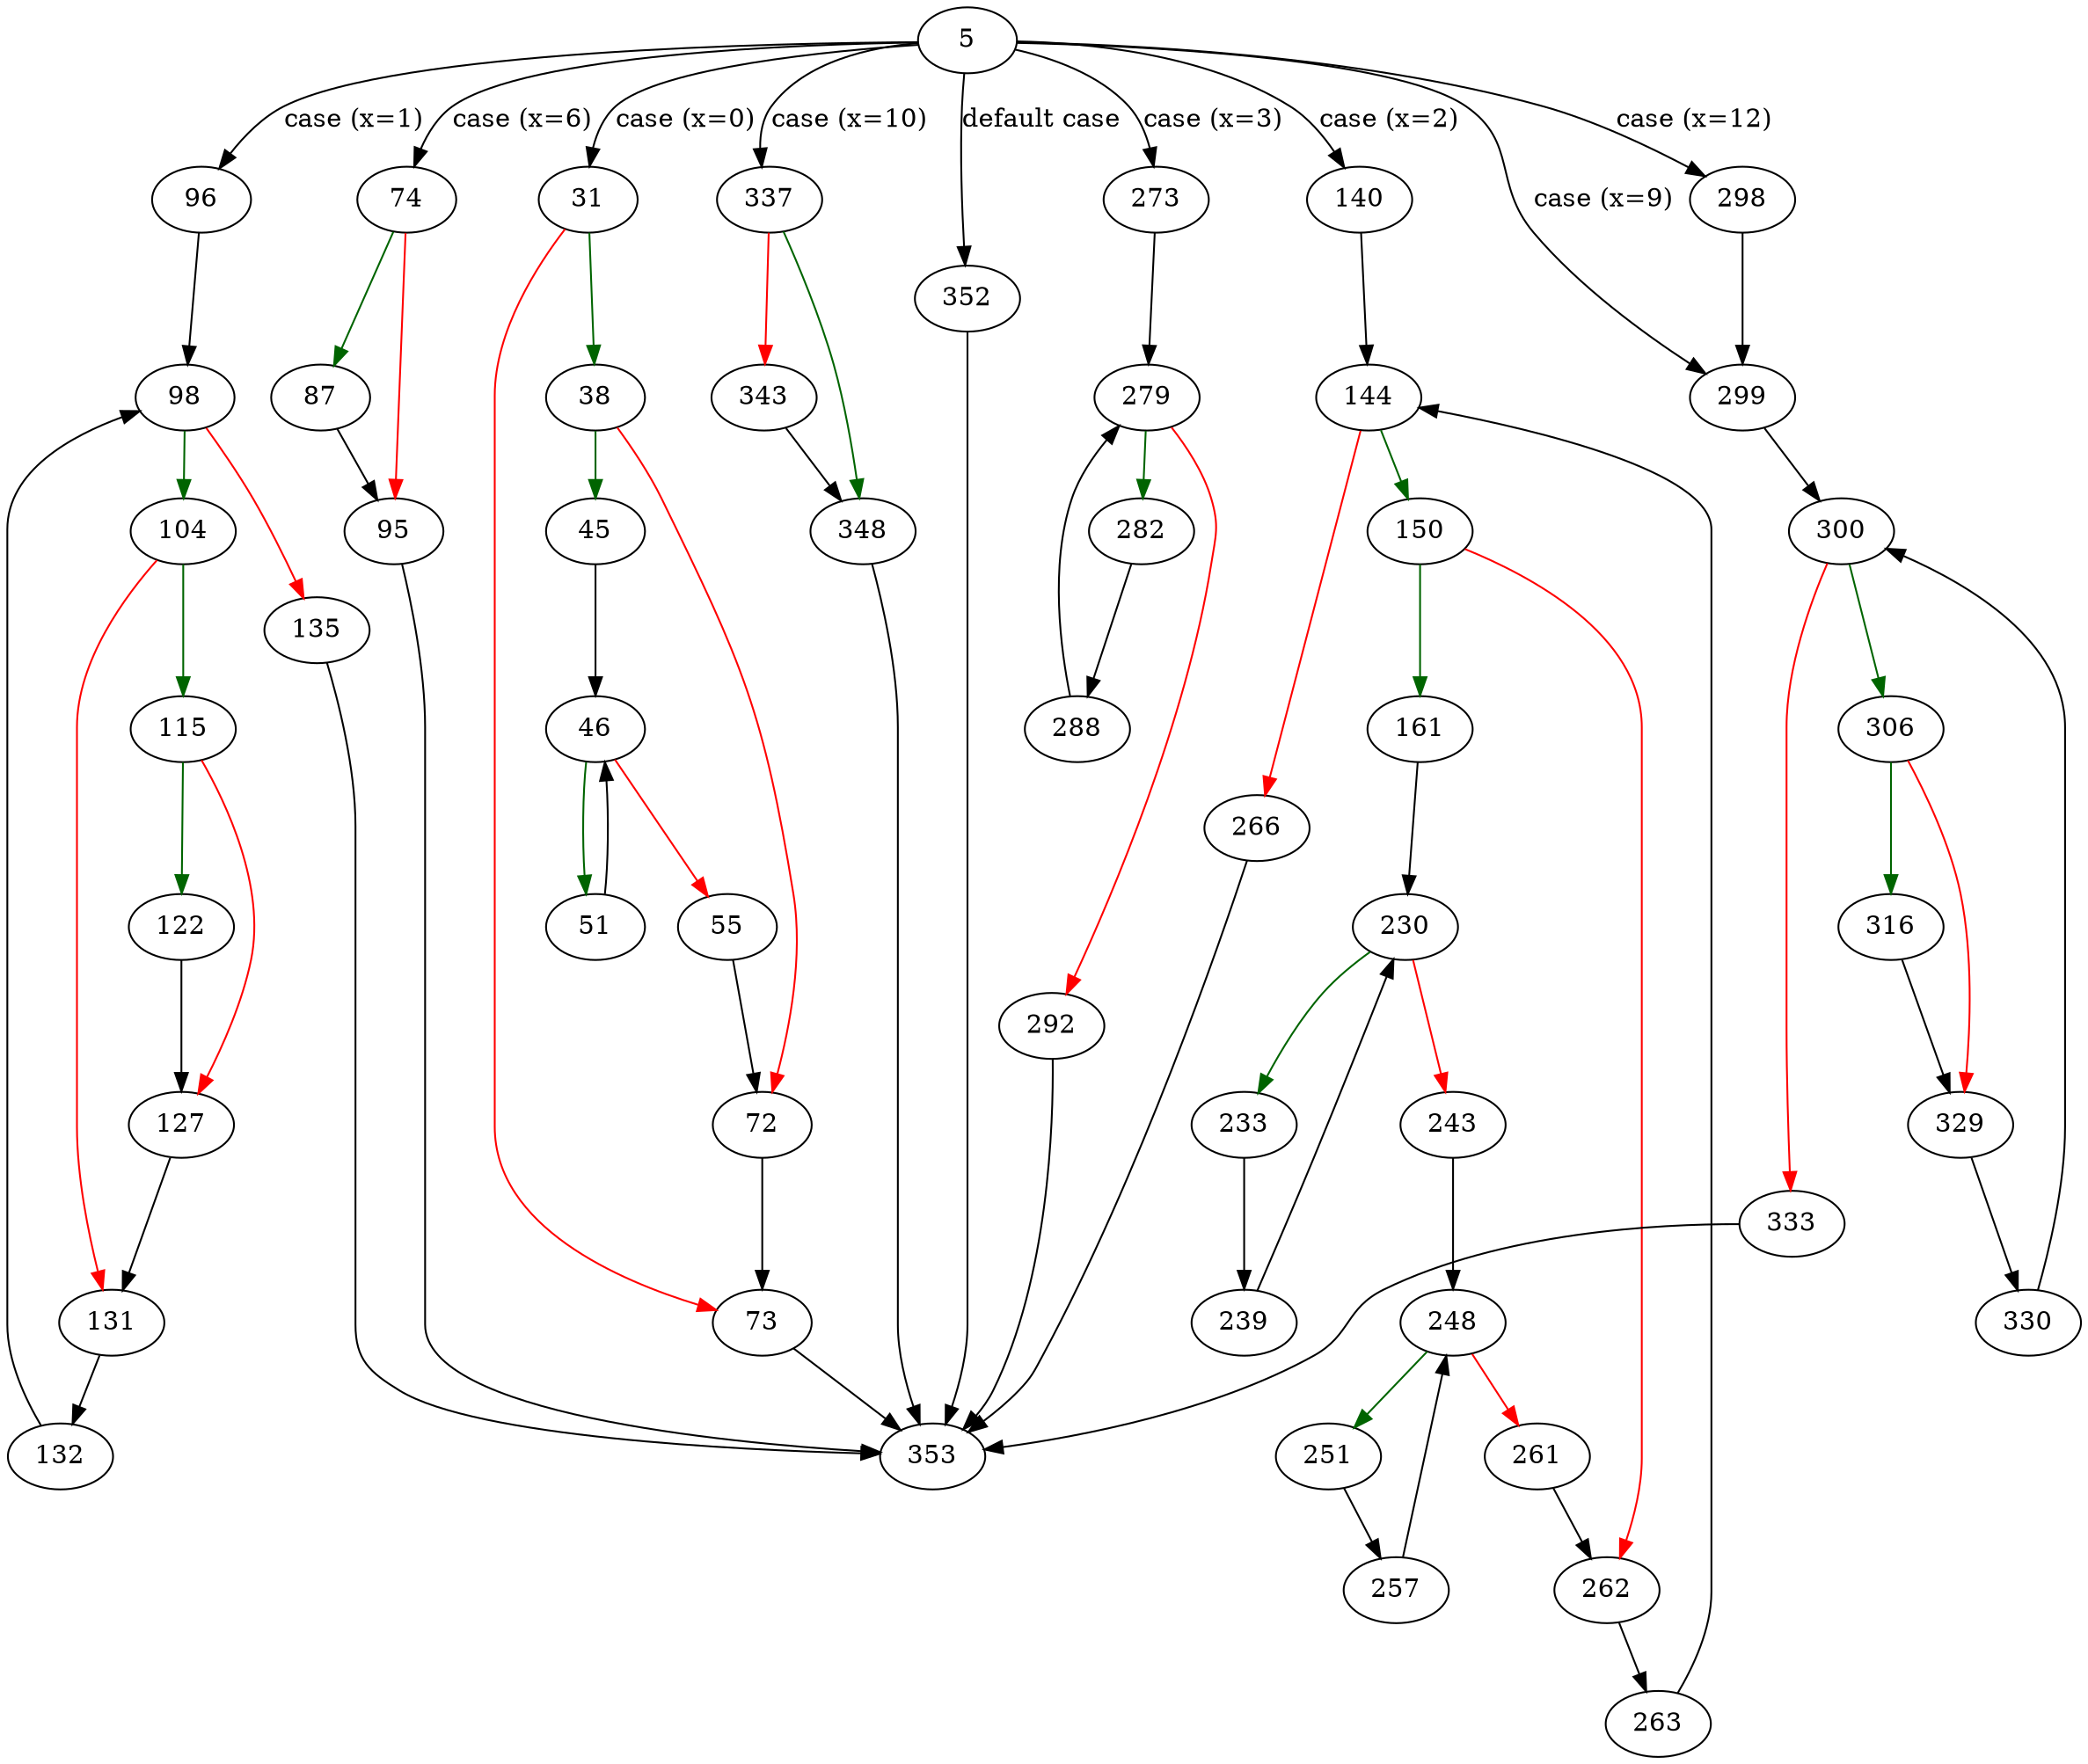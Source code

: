 strict digraph "sqlite3_db_status" {
	// Node definitions.
	5 [entry=true];
	31;
	74;
	96;
	140;
	273;
	298;
	299;
	337;
	352;
	38;
	73;
	45;
	72;
	46;
	51;
	55;
	353;
	87;
	95;
	98;
	104;
	135;
	115;
	131;
	122;
	127;
	132;
	144;
	150;
	266;
	161;
	262;
	230;
	233;
	243;
	239;
	248;
	251;
	261;
	257;
	263;
	279;
	282;
	292;
	288;
	300;
	306;
	333;
	316;
	329;
	330;
	348;
	343;

	// Edge definitions.
	5 -> 31 [
		cond="case (x=0)"
		label="case (x=0)"
	];
	5 -> 74 [
		cond="case (x=6)"
		label="case (x=6)"
	];
	5 -> 96 [
		cond="case (x=1)"
		label="case (x=1)"
	];
	5 -> 140 [
		cond="case (x=2)"
		label="case (x=2)"
	];
	5 -> 273 [
		cond="case (x=3)"
		label="case (x=3)"
	];
	5 -> 298 [
		cond="case (x=12)"
		label="case (x=12)"
	];
	5 -> 299 [
		cond="case (x=9)"
		label="case (x=9)"
	];
	5 -> 337 [
		cond="case (x=10)"
		label="case (x=10)"
	];
	5 -> 352 [
		cond="default case"
		label="default case"
	];
	31 -> 38 [
		color=darkgreen
		cond=true
	];
	31 -> 73 [
		color=red
		cond=false
	];
	74 -> 87 [
		color=darkgreen
		cond=true
	];
	74 -> 95 [
		color=red
		cond=false
	];
	96 -> 98;
	140 -> 144;
	273 -> 279;
	298 -> 299;
	299 -> 300;
	337 -> 348 [
		color=darkgreen
		cond=true
	];
	337 -> 343 [
		color=red
		cond=false
	];
	352 -> 353;
	38 -> 45 [
		color=darkgreen
		cond=true
	];
	38 -> 72 [
		color=red
		cond=false
	];
	73 -> 353;
	45 -> 46;
	72 -> 73;
	46 -> 51 [
		color=darkgreen
		cond=true
	];
	46 -> 55 [
		color=red
		cond=false
	];
	51 -> 46;
	55 -> 72;
	87 -> 95;
	95 -> 353;
	98 -> 104 [
		color=darkgreen
		cond=true
	];
	98 -> 135 [
		color=red
		cond=false
	];
	104 -> 115 [
		color=darkgreen
		cond=true
	];
	104 -> 131 [
		color=red
		cond=false
	];
	135 -> 353;
	115 -> 122 [
		color=darkgreen
		cond=true
	];
	115 -> 127 [
		color=red
		cond=false
	];
	131 -> 132;
	122 -> 127;
	127 -> 131;
	132 -> 98;
	144 -> 150 [
		color=darkgreen
		cond=true
	];
	144 -> 266 [
		color=red
		cond=false
	];
	150 -> 161 [
		color=darkgreen
		cond=true
	];
	150 -> 262 [
		color=red
		cond=false
	];
	266 -> 353;
	161 -> 230;
	262 -> 263;
	230 -> 233 [
		color=darkgreen
		cond=true
	];
	230 -> 243 [
		color=red
		cond=false
	];
	233 -> 239;
	243 -> 248;
	239 -> 230;
	248 -> 251 [
		color=darkgreen
		cond=true
	];
	248 -> 261 [
		color=red
		cond=false
	];
	251 -> 257;
	261 -> 262;
	257 -> 248;
	263 -> 144;
	279 -> 282 [
		color=darkgreen
		cond=true
	];
	279 -> 292 [
		color=red
		cond=false
	];
	282 -> 288;
	292 -> 353;
	288 -> 279;
	300 -> 306 [
		color=darkgreen
		cond=true
	];
	300 -> 333 [
		color=red
		cond=false
	];
	306 -> 316 [
		color=darkgreen
		cond=true
	];
	306 -> 329 [
		color=red
		cond=false
	];
	333 -> 353;
	316 -> 329;
	329 -> 330;
	330 -> 300;
	348 -> 353;
	343 -> 348;
}